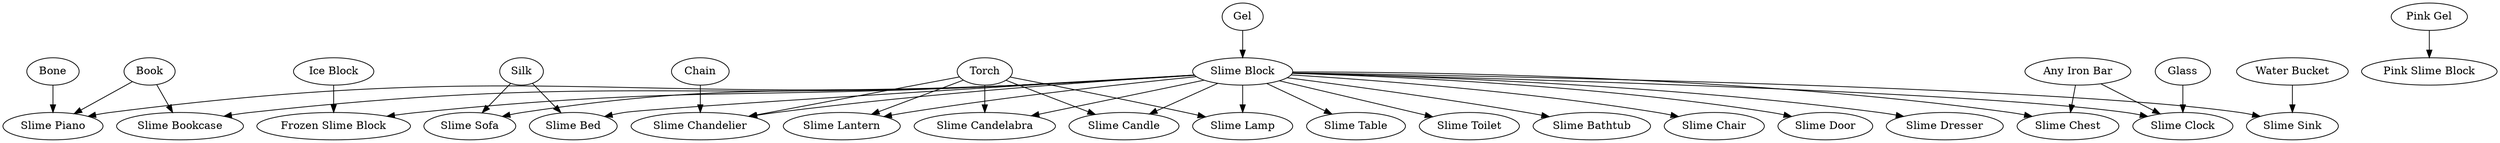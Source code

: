 digraph G {
  "Ice Block" -> "Frozen Slime Block" [color="black"];
  "Slime Block" -> "Frozen Slime Block" [color="black"];
  "Pink Gel" -> "Pink Slime Block" [color="black"];
  "Slime Block" -> "Slime Bathtub" [color="black"];
  "Silk" -> "Slime Bed" [color="black"];
  "Slime Block" -> "Slime Bed" [color="black"];
  "Gel" -> "Slime Block" [color="black"];
  "Book" -> "Slime Bookcase" [color="black"];
  "Slime Block" -> "Slime Bookcase" [color="black"];
  "Slime Block" -> "Slime Candelabra" [color="black"];
  "Torch" -> "Slime Candelabra" [color="black"];
  "Slime Block" -> "Slime Candle" [color="black"];
  "Torch" -> "Slime Candle" [color="black"];
  "Slime Block" -> "Slime Chair" [color="black"];
  "Chain" -> "Slime Chandelier" [color="black"];
  "Slime Block" -> "Slime Chandelier" [color="black"];
  "Torch" -> "Slime Chandelier" [color="black"];
  "Any Iron Bar" -> "Slime Chest" [color="black"];
  "Slime Block" -> "Slime Chest" [color="black"];
  "Any Iron Bar" -> "Slime Clock" [color="black"];
  "Glass" -> "Slime Clock" [color="black"];
  "Slime Block" -> "Slime Clock" [color="black"];
  "Slime Block" -> "Slime Door" [color="black"];
  "Slime Block" -> "Slime Dresser" [color="black"];
  "Slime Block" -> "Slime Lamp" [color="black"];
  "Torch" -> "Slime Lamp" [color="black"];
  "Slime Block" -> "Slime Lantern" [color="black"];
  "Torch" -> "Slime Lantern" [color="black"];
  "Bone" -> "Slime Piano" [color="black"];
  "Book" -> "Slime Piano" [color="black"];
  "Slime Block" -> "Slime Piano" [color="black"];
  "Slime Block" -> "Slime Sink" [color="black"];
  "Water Bucket" -> "Slime Sink" [color="black"];
  "Silk" -> "Slime Sofa" [color="black"];
  "Slime Block" -> "Slime Sofa" [color="black"];
  "Slime Block" -> "Slime Table" [color="black"];
  "Slime Block" -> "Slime Toilet" [color="black"];
}
